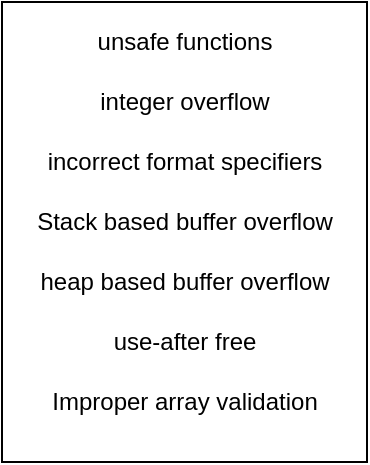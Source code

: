 <mxfile version="26.2.14">
  <diagram name="Page-1" id="ElEJQn2bmnE-FZxb2ZQC">
    <mxGraphModel dx="1424" dy="927" grid="1" gridSize="10" guides="1" tooltips="1" connect="1" arrows="1" fold="1" page="1" pageScale="1" pageWidth="850" pageHeight="1100" math="0" shadow="0">
      <root>
        <mxCell id="0" />
        <mxCell id="1" parent="0" />
        <mxCell id="iszfN2IdjPFp7sUso98m-1" value="" style="group" vertex="1" connectable="0" parent="1">
          <mxGeometry x="80" y="90" width="182.5" height="230" as="geometry" />
        </mxCell>
        <mxCell id="Kvmyp9nTmgMz7uB1PPaK-2" value="" style="rounded=0;whiteSpace=wrap;html=1;rotation=90;movable=1;resizable=1;rotatable=1;deletable=1;editable=1;locked=0;connectable=1;" parent="iszfN2IdjPFp7sUso98m-1" vertex="1">
          <mxGeometry x="-23.75" y="23.75" width="230" height="182.5" as="geometry" />
        </mxCell>
        <mxCell id="Kvmyp9nTmgMz7uB1PPaK-3" value="&lt;div&gt;unsafe functions &lt;br&gt;&lt;/div&gt;" style="text;html=1;align=center;verticalAlign=middle;resizable=1;points=[];autosize=1;strokeColor=none;fillColor=none;movable=1;rotatable=1;deletable=1;editable=1;locked=0;connectable=1;" parent="iszfN2IdjPFp7sUso98m-1" vertex="1">
          <mxGeometry x="36.25" y="5" width="110" height="30" as="geometry" />
        </mxCell>
        <mxCell id="Kvmyp9nTmgMz7uB1PPaK-4" value="&lt;div&gt;integer overflow&lt;/div&gt;" style="text;html=1;align=center;verticalAlign=middle;resizable=1;points=[];autosize=1;strokeColor=none;fillColor=none;movable=1;rotatable=1;deletable=1;editable=1;locked=0;connectable=1;" parent="iszfN2IdjPFp7sUso98m-1" vertex="1">
          <mxGeometry x="36.25" y="35" width="110" height="30" as="geometry" />
        </mxCell>
        <mxCell id="Kvmyp9nTmgMz7uB1PPaK-5" value="incorrect format specifiers" style="text;html=1;align=center;verticalAlign=middle;resizable=1;points=[];autosize=1;strokeColor=none;fillColor=none;movable=1;rotatable=1;deletable=1;editable=1;locked=0;connectable=1;" parent="iszfN2IdjPFp7sUso98m-1" vertex="1">
          <mxGeometry x="11.25" y="65" width="160" height="30" as="geometry" />
        </mxCell>
        <mxCell id="Kvmyp9nTmgMz7uB1PPaK-6" value="&lt;div&gt;Stack based buffer overflow&lt;/div&gt;" style="text;html=1;align=center;verticalAlign=middle;resizable=1;points=[];autosize=1;strokeColor=none;fillColor=none;movable=1;rotatable=1;deletable=1;editable=1;locked=0;connectable=1;" parent="iszfN2IdjPFp7sUso98m-1" vertex="1">
          <mxGeometry x="6.25" y="95" width="170" height="30" as="geometry" />
        </mxCell>
        <mxCell id="Kvmyp9nTmgMz7uB1PPaK-7" value="&lt;div&gt;heap based buffer overflow&lt;/div&gt;" style="text;html=1;align=center;verticalAlign=middle;resizable=1;points=[];autosize=1;strokeColor=none;fillColor=none;movable=1;rotatable=1;deletable=1;editable=1;locked=0;connectable=1;" parent="iszfN2IdjPFp7sUso98m-1" vertex="1">
          <mxGeometry x="6.25" y="125" width="170" height="30" as="geometry" />
        </mxCell>
        <mxCell id="Kvmyp9nTmgMz7uB1PPaK-8" value="&lt;div&gt;use-after free&lt;/div&gt;" style="text;html=1;align=center;verticalAlign=middle;resizable=1;points=[];autosize=1;strokeColor=none;fillColor=none;movable=1;rotatable=1;deletable=1;editable=1;locked=0;connectable=1;" parent="iszfN2IdjPFp7sUso98m-1" vertex="1">
          <mxGeometry x="46.25" y="155" width="90" height="30" as="geometry" />
        </mxCell>
        <mxCell id="Kvmyp9nTmgMz7uB1PPaK-9" value="Improper array validation" style="text;html=1;align=center;verticalAlign=middle;resizable=1;points=[];autosize=1;strokeColor=none;fillColor=none;movable=1;rotatable=1;deletable=1;editable=1;locked=0;connectable=1;" parent="iszfN2IdjPFp7sUso98m-1" vertex="1">
          <mxGeometry x="11.25" y="185" width="160" height="30" as="geometry" />
        </mxCell>
      </root>
    </mxGraphModel>
  </diagram>
</mxfile>
